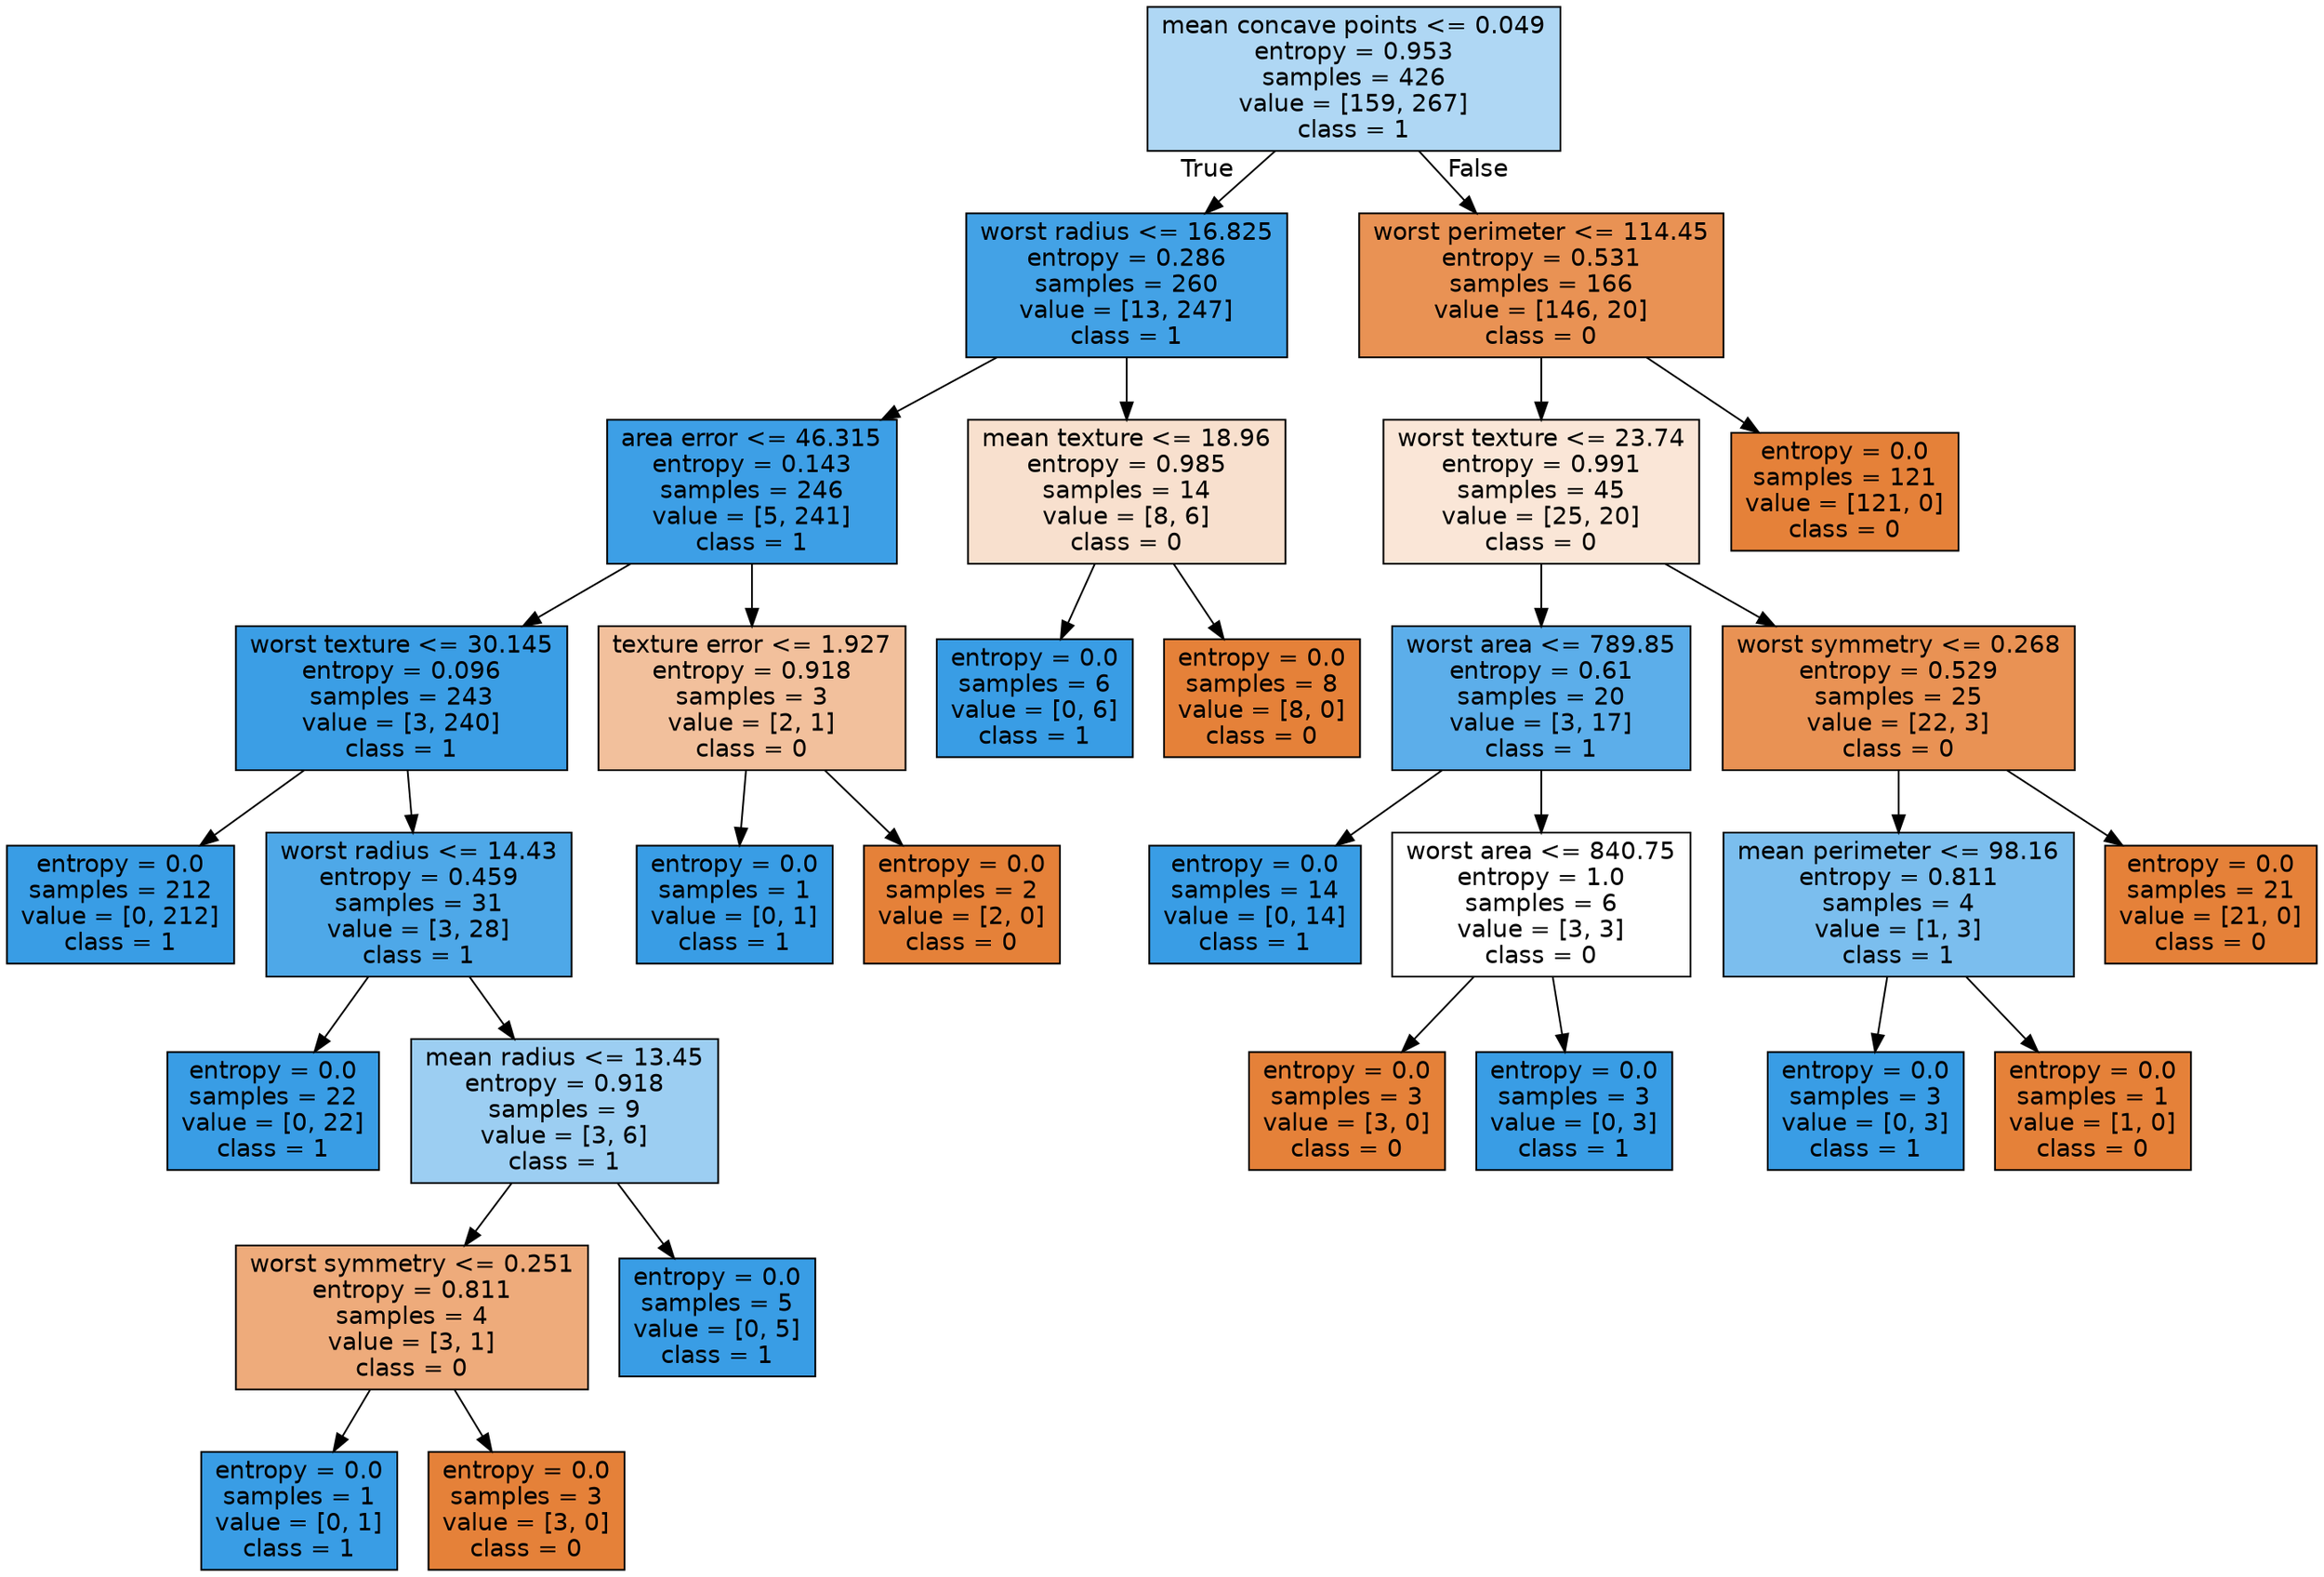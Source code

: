 digraph Tree {
node [shape=box, style="filled", color="black", fontname="helvetica"] ;
edge [fontname="helvetica"] ;
0 [label="mean concave points <= 0.049\nentropy = 0.953\nsamples = 426\nvalue = [159, 267]\nclass = 1", fillcolor="#afd7f4"] ;
1 [label="worst radius <= 16.825\nentropy = 0.286\nsamples = 260\nvalue = [13, 247]\nclass = 1", fillcolor="#43a2e6"] ;
0 -> 1 [labeldistance=2.5, labelangle=45, headlabel="True"] ;
2 [label="area error <= 46.315\nentropy = 0.143\nsamples = 246\nvalue = [5, 241]\nclass = 1", fillcolor="#3d9fe6"] ;
1 -> 2 ;
3 [label="worst texture <= 30.145\nentropy = 0.096\nsamples = 243\nvalue = [3, 240]\nclass = 1", fillcolor="#3b9ee5"] ;
2 -> 3 ;
4 [label="entropy = 0.0\nsamples = 212\nvalue = [0, 212]\nclass = 1", fillcolor="#399de5"] ;
3 -> 4 ;
5 [label="worst radius <= 14.43\nentropy = 0.459\nsamples = 31\nvalue = [3, 28]\nclass = 1", fillcolor="#4ea8e8"] ;
3 -> 5 ;
6 [label="entropy = 0.0\nsamples = 22\nvalue = [0, 22]\nclass = 1", fillcolor="#399de5"] ;
5 -> 6 ;
7 [label="mean radius <= 13.45\nentropy = 0.918\nsamples = 9\nvalue = [3, 6]\nclass = 1", fillcolor="#9ccef2"] ;
5 -> 7 ;
8 [label="worst symmetry <= 0.251\nentropy = 0.811\nsamples = 4\nvalue = [3, 1]\nclass = 0", fillcolor="#eeab7b"] ;
7 -> 8 ;
9 [label="entropy = 0.0\nsamples = 1\nvalue = [0, 1]\nclass = 1", fillcolor="#399de5"] ;
8 -> 9 ;
10 [label="entropy = 0.0\nsamples = 3\nvalue = [3, 0]\nclass = 0", fillcolor="#e58139"] ;
8 -> 10 ;
11 [label="entropy = 0.0\nsamples = 5\nvalue = [0, 5]\nclass = 1", fillcolor="#399de5"] ;
7 -> 11 ;
12 [label="texture error <= 1.927\nentropy = 0.918\nsamples = 3\nvalue = [2, 1]\nclass = 0", fillcolor="#f2c09c"] ;
2 -> 12 ;
13 [label="entropy = 0.0\nsamples = 1\nvalue = [0, 1]\nclass = 1", fillcolor="#399de5"] ;
12 -> 13 ;
14 [label="entropy = 0.0\nsamples = 2\nvalue = [2, 0]\nclass = 0", fillcolor="#e58139"] ;
12 -> 14 ;
15 [label="mean texture <= 18.96\nentropy = 0.985\nsamples = 14\nvalue = [8, 6]\nclass = 0", fillcolor="#f8e0ce"] ;
1 -> 15 ;
16 [label="entropy = 0.0\nsamples = 6\nvalue = [0, 6]\nclass = 1", fillcolor="#399de5"] ;
15 -> 16 ;
17 [label="entropy = 0.0\nsamples = 8\nvalue = [8, 0]\nclass = 0", fillcolor="#e58139"] ;
15 -> 17 ;
18 [label="worst perimeter <= 114.45\nentropy = 0.531\nsamples = 166\nvalue = [146, 20]\nclass = 0", fillcolor="#e99254"] ;
0 -> 18 [labeldistance=2.5, labelangle=-45, headlabel="False"] ;
19 [label="worst texture <= 23.74\nentropy = 0.991\nsamples = 45\nvalue = [25, 20]\nclass = 0", fillcolor="#fae6d7"] ;
18 -> 19 ;
20 [label="worst area <= 789.85\nentropy = 0.61\nsamples = 20\nvalue = [3, 17]\nclass = 1", fillcolor="#5caeea"] ;
19 -> 20 ;
21 [label="entropy = 0.0\nsamples = 14\nvalue = [0, 14]\nclass = 1", fillcolor="#399de5"] ;
20 -> 21 ;
22 [label="worst area <= 840.75\nentropy = 1.0\nsamples = 6\nvalue = [3, 3]\nclass = 0", fillcolor="#ffffff"] ;
20 -> 22 ;
23 [label="entropy = 0.0\nsamples = 3\nvalue = [3, 0]\nclass = 0", fillcolor="#e58139"] ;
22 -> 23 ;
24 [label="entropy = 0.0\nsamples = 3\nvalue = [0, 3]\nclass = 1", fillcolor="#399de5"] ;
22 -> 24 ;
25 [label="worst symmetry <= 0.268\nentropy = 0.529\nsamples = 25\nvalue = [22, 3]\nclass = 0", fillcolor="#e99254"] ;
19 -> 25 ;
26 [label="mean perimeter <= 98.16\nentropy = 0.811\nsamples = 4\nvalue = [1, 3]\nclass = 1", fillcolor="#7bbeee"] ;
25 -> 26 ;
27 [label="entropy = 0.0\nsamples = 3\nvalue = [0, 3]\nclass = 1", fillcolor="#399de5"] ;
26 -> 27 ;
28 [label="entropy = 0.0\nsamples = 1\nvalue = [1, 0]\nclass = 0", fillcolor="#e58139"] ;
26 -> 28 ;
29 [label="entropy = 0.0\nsamples = 21\nvalue = [21, 0]\nclass = 0", fillcolor="#e58139"] ;
25 -> 29 ;
30 [label="entropy = 0.0\nsamples = 121\nvalue = [121, 0]\nclass = 0", fillcolor="#e58139"] ;
18 -> 30 ;
}
